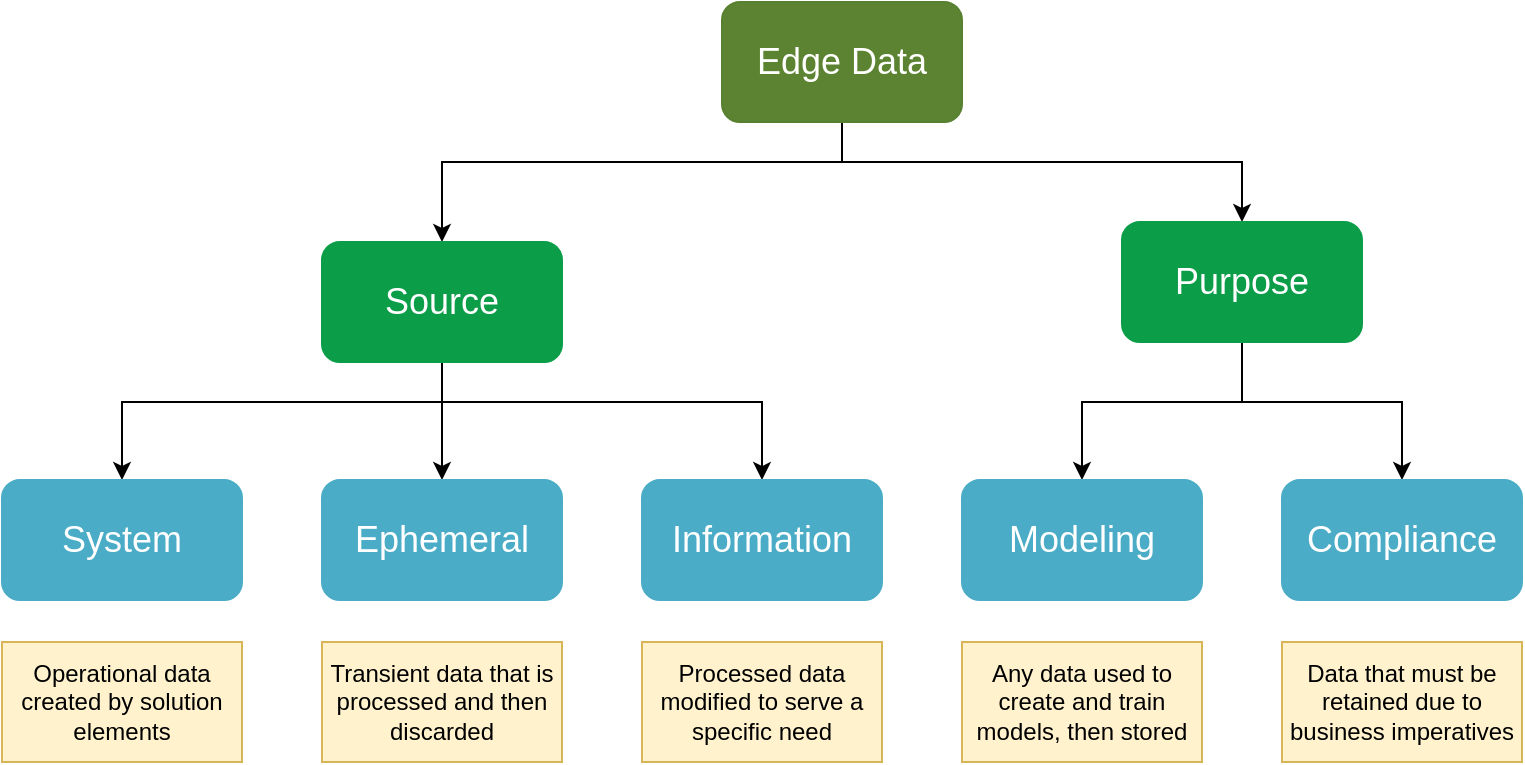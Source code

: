 <mxfile version="21.7.5" type="device">
  <diagram id="u-Bgehv5GdRI6xBluCmY" name="Page-1">
    <mxGraphModel dx="1114" dy="806" grid="1" gridSize="10" guides="1" tooltips="1" connect="1" arrows="1" fold="1" page="1" pageScale="1" pageWidth="1600" pageHeight="900" math="0" shadow="0">
      <root>
        <mxCell id="0" />
        <mxCell id="1" parent="0" />
        <mxCell id="F22R1YGHv5IOZC31_ZDk-11" style="edgeStyle=orthogonalEdgeStyle;rounded=0;orthogonalLoop=1;jettySize=auto;html=1;entryX=0.5;entryY=0;entryDx=0;entryDy=0;" parent="1" source="F22R1YGHv5IOZC31_ZDk-1" target="F22R1YGHv5IOZC31_ZDk-4" edge="1">
          <mxGeometry relative="1" as="geometry">
            <Array as="points">
              <mxPoint x="820" y="120" />
              <mxPoint x="620" y="120" />
            </Array>
          </mxGeometry>
        </mxCell>
        <mxCell id="F22R1YGHv5IOZC31_ZDk-12" style="edgeStyle=orthogonalEdgeStyle;rounded=0;orthogonalLoop=1;jettySize=auto;html=1;entryX=0.5;entryY=0;entryDx=0;entryDy=0;" parent="1" source="F22R1YGHv5IOZC31_ZDk-1" target="F22R1YGHv5IOZC31_ZDk-3" edge="1">
          <mxGeometry relative="1" as="geometry">
            <Array as="points">
              <mxPoint x="820" y="120" />
              <mxPoint x="1020" y="120" />
            </Array>
          </mxGeometry>
        </mxCell>
        <mxCell id="F22R1YGHv5IOZC31_ZDk-1" value="&lt;font style=&quot;font-size: 18px;&quot;&gt;Edge Data&lt;/font&gt;" style="rounded=1;whiteSpace=wrap;html=1;fillColor=#5C8331;strokeColor=#588031;fontColor=#FFFFFF;" parent="1" vertex="1">
          <mxGeometry x="760" y="40" width="120" height="60" as="geometry" />
        </mxCell>
        <mxCell id="F22R1YGHv5IOZC31_ZDk-16" style="edgeStyle=orthogonalEdgeStyle;rounded=0;orthogonalLoop=1;jettySize=auto;html=1;" parent="1" source="F22R1YGHv5IOZC31_ZDk-3" target="F22R1YGHv5IOZC31_ZDk-7" edge="1">
          <mxGeometry relative="1" as="geometry">
            <Array as="points">
              <mxPoint x="1020" y="240" />
              <mxPoint x="940" y="240" />
            </Array>
          </mxGeometry>
        </mxCell>
        <mxCell id="F22R1YGHv5IOZC31_ZDk-17" style="edgeStyle=orthogonalEdgeStyle;rounded=0;orthogonalLoop=1;jettySize=auto;html=1;entryX=0.5;entryY=0;entryDx=0;entryDy=0;" parent="1" source="F22R1YGHv5IOZC31_ZDk-3" target="F22R1YGHv5IOZC31_ZDk-9" edge="1">
          <mxGeometry relative="1" as="geometry">
            <Array as="points">
              <mxPoint x="1020" y="240" />
              <mxPoint x="1100" y="240" />
            </Array>
          </mxGeometry>
        </mxCell>
        <mxCell id="F22R1YGHv5IOZC31_ZDk-3" value="&lt;font style=&quot;font-size: 18px;&quot;&gt;Purpose&lt;/font&gt;" style="rounded=1;whiteSpace=wrap;html=1;fillColor=#0B9D48;strokeColor=#0B9D48;fontColor=#FFFFFF;" parent="1" vertex="1">
          <mxGeometry x="960" y="150" width="120" height="60" as="geometry" />
        </mxCell>
        <mxCell id="F22R1YGHv5IOZC31_ZDk-13" style="edgeStyle=orthogonalEdgeStyle;rounded=0;orthogonalLoop=1;jettySize=auto;html=1;" parent="1" source="F22R1YGHv5IOZC31_ZDk-4" target="F22R1YGHv5IOZC31_ZDk-6" edge="1">
          <mxGeometry relative="1" as="geometry">
            <Array as="points">
              <mxPoint x="620" y="240" />
              <mxPoint x="460" y="240" />
            </Array>
          </mxGeometry>
        </mxCell>
        <mxCell id="F22R1YGHv5IOZC31_ZDk-14" style="edgeStyle=orthogonalEdgeStyle;rounded=0;orthogonalLoop=1;jettySize=auto;html=1;entryX=0.5;entryY=0;entryDx=0;entryDy=0;" parent="1" source="F22R1YGHv5IOZC31_ZDk-4" target="F22R1YGHv5IOZC31_ZDk-8" edge="1">
          <mxGeometry relative="1" as="geometry">
            <Array as="points">
              <mxPoint x="620" y="240" />
              <mxPoint x="780" y="240" />
            </Array>
          </mxGeometry>
        </mxCell>
        <mxCell id="F22R1YGHv5IOZC31_ZDk-15" style="edgeStyle=orthogonalEdgeStyle;rounded=0;orthogonalLoop=1;jettySize=auto;html=1;entryX=0.5;entryY=0;entryDx=0;entryDy=0;" parent="1" source="F22R1YGHv5IOZC31_ZDk-4" target="F22R1YGHv5IOZC31_ZDk-5" edge="1">
          <mxGeometry relative="1" as="geometry" />
        </mxCell>
        <mxCell id="F22R1YGHv5IOZC31_ZDk-4" value="&lt;font style=&quot;font-size: 18px;&quot;&gt;Source&lt;/font&gt;" style="rounded=1;whiteSpace=wrap;html=1;fillColor=#0B9D48;strokeColor=#0B9D48;fontColor=#FFFFFF;" parent="1" vertex="1">
          <mxGeometry x="560" y="160" width="120" height="60" as="geometry" />
        </mxCell>
        <mxCell id="F22R1YGHv5IOZC31_ZDk-5" value="&lt;font style=&quot;font-size: 18px;&quot;&gt;Ephemeral&lt;/font&gt;" style="rounded=1;whiteSpace=wrap;html=1;fillColor=#4AACC6;strokeColor=#4AACC6;fontColor=#FFFFFF;" parent="1" vertex="1">
          <mxGeometry x="560" y="279" width="120" height="60" as="geometry" />
        </mxCell>
        <mxCell id="F22R1YGHv5IOZC31_ZDk-6" value="&lt;font style=&quot;font-size: 18px;&quot;&gt;System&lt;/font&gt;" style="rounded=1;whiteSpace=wrap;html=1;fillColor=#4AACC6;strokeColor=#4AACC6;fontColor=#FFFFFF;" parent="1" vertex="1">
          <mxGeometry x="400" y="279" width="120" height="60" as="geometry" />
        </mxCell>
        <mxCell id="F22R1YGHv5IOZC31_ZDk-7" value="&lt;font style=&quot;font-size: 18px;&quot;&gt;Modeling&lt;/font&gt;" style="rounded=1;whiteSpace=wrap;html=1;fillColor=#4AACC6;strokeColor=#4AACC6;fontColor=#FFFFFF;" parent="1" vertex="1">
          <mxGeometry x="880" y="279" width="120" height="60" as="geometry" />
        </mxCell>
        <mxCell id="F22R1YGHv5IOZC31_ZDk-8" value="&lt;font style=&quot;font-size: 18px;&quot;&gt;Information&lt;/font&gt;" style="rounded=1;whiteSpace=wrap;html=1;fillColor=#4AACC6;strokeColor=#4AACC6;fontColor=#FFFFFF;" parent="1" vertex="1">
          <mxGeometry x="720" y="279" width="120" height="60" as="geometry" />
        </mxCell>
        <mxCell id="F22R1YGHv5IOZC31_ZDk-9" value="&lt;font style=&quot;font-size: 18px;&quot;&gt;Compliance&lt;/font&gt;" style="rounded=1;whiteSpace=wrap;html=1;fillColor=#4AACC6;strokeColor=#4AACC6;fontColor=#FFFFFF;" parent="1" vertex="1">
          <mxGeometry x="1040" y="279" width="120" height="60" as="geometry" />
        </mxCell>
        <mxCell id="F22R1YGHv5IOZC31_ZDk-18" value="Operational data created by solution elements" style="rounded=0;whiteSpace=wrap;html=1;fillColor=#fff2cc;strokeColor=#d6b656;" parent="1" vertex="1">
          <mxGeometry x="400" y="360" width="120" height="60" as="geometry" />
        </mxCell>
        <mxCell id="F22R1YGHv5IOZC31_ZDk-19" value="Transient data that is processed and then discarded" style="rounded=0;whiteSpace=wrap;html=1;fillColor=#fff2cc;strokeColor=#d6b656;" parent="1" vertex="1">
          <mxGeometry x="560" y="360" width="120" height="60" as="geometry" />
        </mxCell>
        <mxCell id="F22R1YGHv5IOZC31_ZDk-20" value="Processed data modified to serve a specific need" style="rounded=0;whiteSpace=wrap;html=1;fillColor=#fff2cc;strokeColor=#d6b656;" parent="1" vertex="1">
          <mxGeometry x="720" y="360" width="120" height="60" as="geometry" />
        </mxCell>
        <mxCell id="F22R1YGHv5IOZC31_ZDk-21" value="Any data used to create and train models, then stored" style="rounded=0;whiteSpace=wrap;html=1;fillColor=#fff2cc;strokeColor=#d6b656;" parent="1" vertex="1">
          <mxGeometry x="880" y="360" width="120" height="60" as="geometry" />
        </mxCell>
        <mxCell id="F22R1YGHv5IOZC31_ZDk-22" value="Data that must be retained due to business imperatives" style="rounded=0;whiteSpace=wrap;html=1;fillColor=#fff2cc;strokeColor=#d6b656;" parent="1" vertex="1">
          <mxGeometry x="1040" y="360" width="120" height="60" as="geometry" />
        </mxCell>
      </root>
    </mxGraphModel>
  </diagram>
</mxfile>
